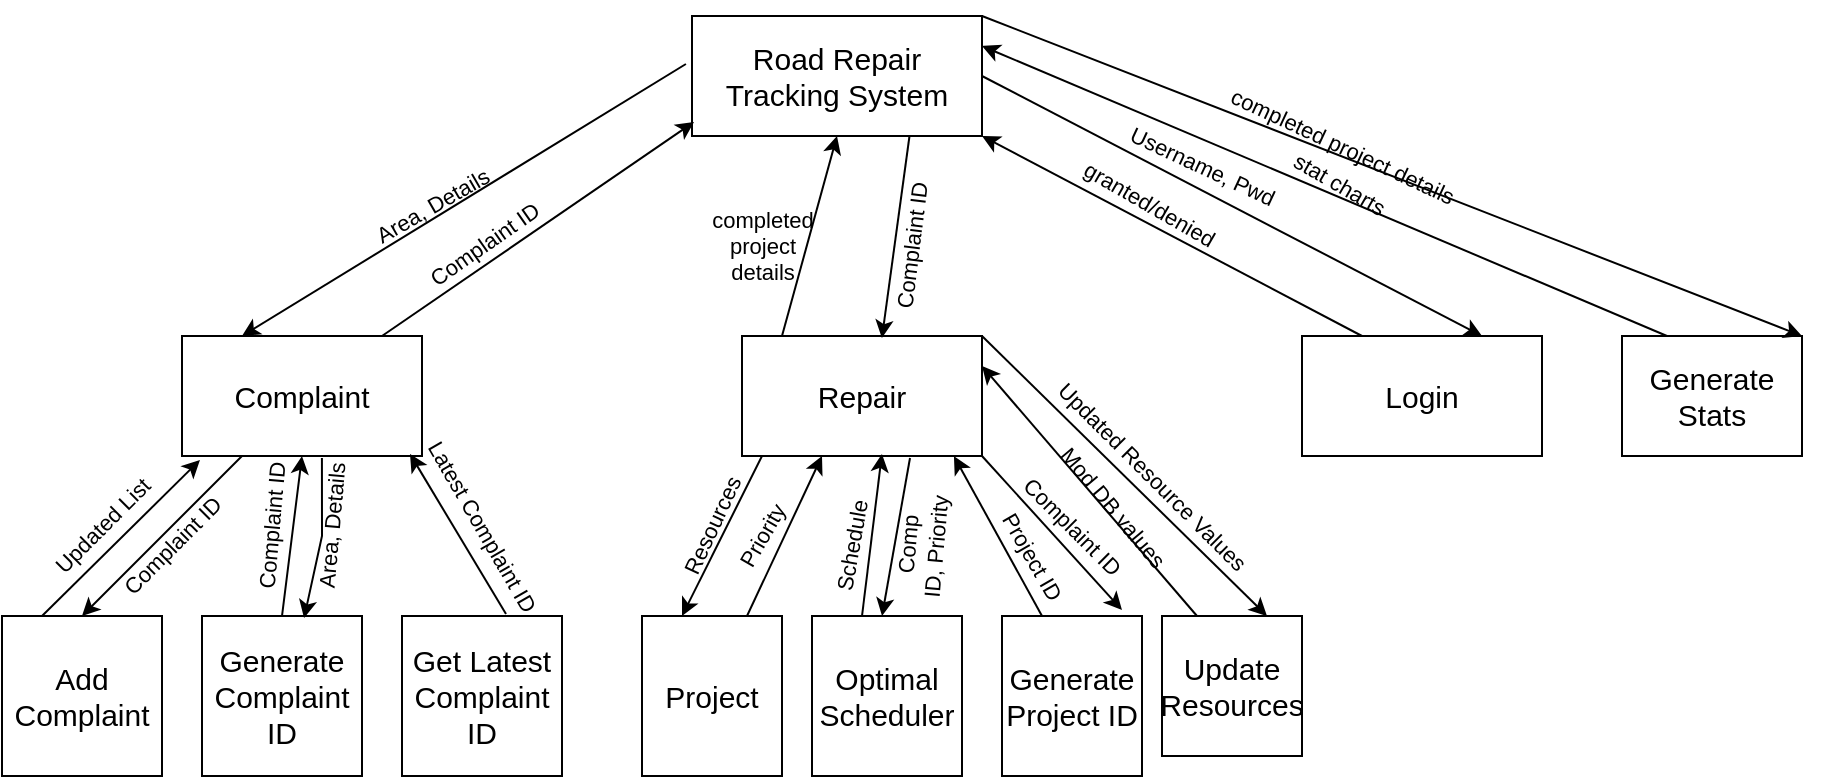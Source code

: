 <mxfile version="20.8.13" type="github">
  <diagram name="Page-1" id="R6mimwNBXcnvcJN3qarm">
    <mxGraphModel dx="1360" dy="1895" grid="1" gridSize="10" guides="1" tooltips="1" connect="1" arrows="1" fold="1" page="1" pageScale="1" pageWidth="850" pageHeight="1100" math="0" shadow="0">
      <root>
        <mxCell id="0" />
        <mxCell id="1" parent="0" />
        <object label="&lt;font style=&quot;font-size: 15px;&quot;&gt;Road Repair Tracking System&lt;/font&gt;" id="44IZnCSOye2J6gwwxO6d-1">
          <mxCell style="rounded=0;whiteSpace=wrap;html=1;labelBorderColor=none;labelBackgroundColor=none;" vertex="1" parent="1">
            <mxGeometry x="365" width="145" height="60" as="geometry" />
          </mxCell>
        </object>
        <mxCell id="44IZnCSOye2J6gwwxO6d-2" value="Complaint" style="rounded=0;whiteSpace=wrap;html=1;labelBackgroundColor=none;labelBorderColor=none;fontSize=15;" vertex="1" parent="1">
          <mxGeometry x="110" y="160" width="120" height="60" as="geometry" />
        </mxCell>
        <mxCell id="44IZnCSOye2J6gwwxO6d-3" value="Repair" style="rounded=0;whiteSpace=wrap;html=1;labelBackgroundColor=none;labelBorderColor=none;fontSize=15;" vertex="1" parent="1">
          <mxGeometry x="390" y="160" width="120" height="60" as="geometry" />
        </mxCell>
        <mxCell id="44IZnCSOye2J6gwwxO6d-4" value="Generate Stats" style="rounded=0;whiteSpace=wrap;html=1;labelBackgroundColor=none;labelBorderColor=none;fontSize=15;" vertex="1" parent="1">
          <mxGeometry x="830" y="160" width="90" height="60" as="geometry" />
        </mxCell>
        <mxCell id="44IZnCSOye2J6gwwxO6d-5" value="Add Complaint" style="rounded=0;whiteSpace=wrap;html=1;labelBackgroundColor=none;labelBorderColor=none;fontSize=15;" vertex="1" parent="1">
          <mxGeometry x="20" y="300" width="80" height="80" as="geometry" />
        </mxCell>
        <mxCell id="44IZnCSOye2J6gwwxO6d-6" value="Generate Complaint ID" style="rounded=0;whiteSpace=wrap;html=1;labelBackgroundColor=none;labelBorderColor=none;fontSize=15;" vertex="1" parent="1">
          <mxGeometry x="120" y="300" width="80" height="80" as="geometry" />
        </mxCell>
        <mxCell id="44IZnCSOye2J6gwwxO6d-7" value="Get Latest Complaint ID" style="rounded=0;whiteSpace=wrap;html=1;labelBackgroundColor=none;labelBorderColor=none;fontSize=15;" vertex="1" parent="1">
          <mxGeometry x="220" y="300" width="80" height="80" as="geometry" />
        </mxCell>
        <mxCell id="44IZnCSOye2J6gwwxO6d-8" value="Project" style="rounded=0;whiteSpace=wrap;html=1;labelBackgroundColor=none;labelBorderColor=none;fontSize=15;" vertex="1" parent="1">
          <mxGeometry x="340" y="300" width="70" height="80" as="geometry" />
        </mxCell>
        <mxCell id="44IZnCSOye2J6gwwxO6d-9" value="Optimal Scheduler" style="rounded=0;whiteSpace=wrap;html=1;labelBackgroundColor=none;labelBorderColor=none;fontSize=15;" vertex="1" parent="1">
          <mxGeometry x="425" y="300" width="75" height="80" as="geometry" />
        </mxCell>
        <mxCell id="44IZnCSOye2J6gwwxO6d-10" value="Generate Project ID" style="rounded=0;whiteSpace=wrap;html=1;labelBackgroundColor=none;labelBorderColor=none;fontSize=15;" vertex="1" parent="1">
          <mxGeometry x="520" y="300" width="70" height="80" as="geometry" />
        </mxCell>
        <mxCell id="44IZnCSOye2J6gwwxO6d-11" value="" style="endArrow=classic;html=1;rounded=0;fontSize=15;exitX=0.25;exitY=0;exitDx=0;exitDy=0;entryX=0.075;entryY=1.033;entryDx=0;entryDy=0;entryPerimeter=0;" edge="1" parent="1" source="44IZnCSOye2J6gwwxO6d-5" target="44IZnCSOye2J6gwwxO6d-2">
          <mxGeometry width="50" height="50" relative="1" as="geometry">
            <mxPoint x="50" y="280" as="sourcePoint" />
            <mxPoint x="120" y="240" as="targetPoint" />
          </mxGeometry>
        </mxCell>
        <mxCell id="44IZnCSOye2J6gwwxO6d-12" value="" style="endArrow=classic;html=1;rounded=0;fontSize=15;entryX=0.5;entryY=0;entryDx=0;entryDy=0;" edge="1" parent="1" target="44IZnCSOye2J6gwwxO6d-5">
          <mxGeometry width="50" height="50" relative="1" as="geometry">
            <mxPoint x="140" y="220" as="sourcePoint" />
            <mxPoint x="90" y="270" as="targetPoint" />
          </mxGeometry>
        </mxCell>
        <mxCell id="44IZnCSOye2J6gwwxO6d-13" value="Area, Details" style="text;html=1;align=center;verticalAlign=middle;resizable=0;points=[];autosize=1;strokeColor=none;fillColor=none;fontSize=11;rotation=-85;" vertex="1" parent="1">
          <mxGeometry x="140" y="240" width="90" height="30" as="geometry" />
        </mxCell>
        <mxCell id="44IZnCSOye2J6gwwxO6d-18" value="Complaint ID" style="text;html=1;align=center;verticalAlign=middle;resizable=0;points=[];autosize=1;strokeColor=none;fillColor=none;fontSize=11;rotation=-85;" vertex="1" parent="1">
          <mxGeometry x="110" y="240" width="90" height="30" as="geometry" />
        </mxCell>
        <mxCell id="44IZnCSOye2J6gwwxO6d-19" value="" style="endArrow=classic;html=1;rounded=0;fontSize=11;exitX=0.5;exitY=0;exitDx=0;exitDy=0;" edge="1" parent="1" source="44IZnCSOye2J6gwwxO6d-6">
          <mxGeometry width="50" height="50" relative="1" as="geometry">
            <mxPoint x="400" y="350" as="sourcePoint" />
            <mxPoint x="170" y="220" as="targetPoint" />
          </mxGeometry>
        </mxCell>
        <mxCell id="44IZnCSOye2J6gwwxO6d-20" value="" style="endArrow=classic;html=1;rounded=0;fontSize=11;entryX=0.638;entryY=0.013;entryDx=0;entryDy=0;exitX=0.583;exitY=1.017;exitDx=0;exitDy=0;exitPerimeter=0;entryPerimeter=0;" edge="1" parent="1" source="44IZnCSOye2J6gwwxO6d-2" target="44IZnCSOye2J6gwwxO6d-6">
          <mxGeometry width="50" height="50" relative="1" as="geometry">
            <mxPoint x="190" y="230" as="sourcePoint" />
            <mxPoint x="160" y="290" as="targetPoint" />
            <Array as="points">
              <mxPoint x="180" y="260" />
            </Array>
          </mxGeometry>
        </mxCell>
        <mxCell id="44IZnCSOye2J6gwwxO6d-22" value="Complaint ID" style="text;html=1;align=center;verticalAlign=middle;resizable=0;points=[];autosize=1;strokeColor=none;fillColor=none;fontSize=11;rotation=-45;" vertex="1" parent="1">
          <mxGeometry x="60" y="250" width="90" height="30" as="geometry" />
        </mxCell>
        <mxCell id="44IZnCSOye2J6gwwxO6d-23" value="" style="endArrow=classic;html=1;rounded=0;fontSize=11;entryX=0.95;entryY=0.983;entryDx=0;entryDy=0;entryPerimeter=0;exitX=0.65;exitY=-0.012;exitDx=0;exitDy=0;exitPerimeter=0;" edge="1" parent="1" source="44IZnCSOye2J6gwwxO6d-7" target="44IZnCSOye2J6gwwxO6d-2">
          <mxGeometry width="50" height="50" relative="1" as="geometry">
            <mxPoint x="400" y="350" as="sourcePoint" />
            <mxPoint x="350" y="280" as="targetPoint" />
          </mxGeometry>
        </mxCell>
        <mxCell id="44IZnCSOye2J6gwwxO6d-24" value="Latest Complaint ID" style="text;html=1;align=center;verticalAlign=middle;resizable=0;points=[];autosize=1;strokeColor=none;fillColor=none;fontSize=11;rotation=60;" vertex="1" parent="1">
          <mxGeometry x="200" y="240" width="120" height="30" as="geometry" />
        </mxCell>
        <mxCell id="44IZnCSOye2J6gwwxO6d-25" value="Updated List" style="text;html=1;align=center;verticalAlign=middle;resizable=0;points=[];autosize=1;strokeColor=none;fillColor=none;fontSize=11;rotation=-45;" vertex="1" parent="1">
          <mxGeometry x="30" y="240" width="80" height="30" as="geometry" />
        </mxCell>
        <mxCell id="44IZnCSOye2J6gwwxO6d-29" value="" style="endArrow=classic;html=1;rounded=0;fontSize=15;exitX=0.75;exitY=0;exitDx=0;exitDy=0;" edge="1" parent="1" source="44IZnCSOye2J6gwwxO6d-8">
          <mxGeometry width="50" height="50" relative="1" as="geometry">
            <mxPoint x="360" y="270" as="sourcePoint" />
            <mxPoint x="430" y="220" as="targetPoint" />
          </mxGeometry>
        </mxCell>
        <mxCell id="44IZnCSOye2J6gwwxO6d-30" value="" style="endArrow=classic;html=1;rounded=0;fontSize=15;entryX=0.583;entryY=0.983;entryDx=0;entryDy=0;entryPerimeter=0;" edge="1" parent="1" target="44IZnCSOye2J6gwwxO6d-3">
          <mxGeometry width="50" height="50" relative="1" as="geometry">
            <mxPoint x="450" y="300" as="sourcePoint" />
            <mxPoint x="500" y="250" as="targetPoint" />
          </mxGeometry>
        </mxCell>
        <mxCell id="44IZnCSOye2J6gwwxO6d-31" value="" style="endArrow=classic;html=1;rounded=0;fontSize=15;entryX=0.7;entryY=1.017;entryDx=0;entryDy=0;entryPerimeter=0;exitX=0.7;exitY=1.017;exitDx=0;exitDy=0;exitPerimeter=0;" edge="1" parent="1" source="44IZnCSOye2J6gwwxO6d-3">
          <mxGeometry width="50" height="50" relative="1" as="geometry">
            <mxPoint x="510" y="250" as="sourcePoint" />
            <mxPoint x="460" y="300" as="targetPoint" />
          </mxGeometry>
        </mxCell>
        <mxCell id="44IZnCSOye2J6gwwxO6d-32" value="Schedule" style="text;html=1;align=center;verticalAlign=middle;resizable=0;points=[];autosize=1;strokeColor=none;fillColor=none;fontSize=11;rotation=-80;" vertex="1" parent="1">
          <mxGeometry x="410" y="250" width="70" height="30" as="geometry" />
        </mxCell>
        <mxCell id="44IZnCSOye2J6gwwxO6d-33" value="&lt;div&gt;Comp&lt;/div&gt;&lt;div&gt;ID, Priority&lt;/div&gt;" style="text;html=1;align=center;verticalAlign=middle;resizable=0;points=[];autosize=1;strokeColor=none;fillColor=none;fontSize=11;rotation=-85;" vertex="1" parent="1">
          <mxGeometry x="440" y="245" width="80" height="40" as="geometry" />
        </mxCell>
        <mxCell id="44IZnCSOye2J6gwwxO6d-34" value="" style="endArrow=classic;html=1;rounded=0;fontSize=11;entryX=0.883;entryY=1;entryDx=0;entryDy=0;entryPerimeter=0;" edge="1" parent="1" target="44IZnCSOye2J6gwwxO6d-3">
          <mxGeometry width="50" height="50" relative="1" as="geometry">
            <mxPoint x="540" y="300" as="sourcePoint" />
            <mxPoint x="590" y="250" as="targetPoint" />
          </mxGeometry>
        </mxCell>
        <mxCell id="44IZnCSOye2J6gwwxO6d-35" value="" style="endArrow=classic;html=1;rounded=0;fontSize=11;entryX=0.857;entryY=-0.037;entryDx=0;entryDy=0;exitX=1;exitY=1;exitDx=0;exitDy=0;entryPerimeter=0;" edge="1" parent="1" source="44IZnCSOye2J6gwwxO6d-3" target="44IZnCSOye2J6gwwxO6d-10">
          <mxGeometry width="50" height="50" relative="1" as="geometry">
            <mxPoint x="550" y="230" as="sourcePoint" />
            <mxPoint x="570" y="290" as="targetPoint" />
          </mxGeometry>
        </mxCell>
        <mxCell id="44IZnCSOye2J6gwwxO6d-36" value="&lt;div&gt;Complaint ID&lt;/div&gt;&lt;div&gt;&lt;br&gt;&lt;/div&gt;" style="text;html=1;align=center;verticalAlign=middle;resizable=0;points=[];autosize=1;strokeColor=none;fillColor=none;fontSize=11;rotation=45;" vertex="1" parent="1">
          <mxGeometry x="505" y="240" width="90" height="40" as="geometry" />
        </mxCell>
        <mxCell id="44IZnCSOye2J6gwwxO6d-38" value="Project ID" style="text;html=1;align=center;verticalAlign=middle;resizable=0;points=[];autosize=1;strokeColor=none;fillColor=none;fontSize=11;rotation=60;" vertex="1" parent="1">
          <mxGeometry x="500" y="255" width="70" height="30" as="geometry" />
        </mxCell>
        <mxCell id="44IZnCSOye2J6gwwxO6d-39" value="&lt;font style=&quot;font-size: 15px;&quot;&gt;Login&lt;/font&gt;" style="rounded=0;whiteSpace=wrap;html=1;labelBackgroundColor=none;labelBorderColor=none;fontSize=11;" vertex="1" parent="1">
          <mxGeometry x="670" y="160" width="120" height="60" as="geometry" />
        </mxCell>
        <mxCell id="44IZnCSOye2J6gwwxO6d-40" value="" style="endArrow=classic;html=1;rounded=0;fontSize=15;exitX=0.25;exitY=0;exitDx=0;exitDy=0;" edge="1" parent="1">
          <mxGeometry width="50" height="50" relative="1" as="geometry">
            <mxPoint x="400" y="220" as="sourcePoint" />
            <mxPoint x="360" y="300" as="targetPoint" />
          </mxGeometry>
        </mxCell>
        <mxCell id="44IZnCSOye2J6gwwxO6d-44" value="" style="endArrow=classic;html=1;rounded=0;fontSize=15;exitX=0.25;exitY=0;exitDx=0;exitDy=0;entryX=1;entryY=0.25;entryDx=0;entryDy=0;" edge="1" parent="1" source="44IZnCSOye2J6gwwxO6d-77" target="44IZnCSOye2J6gwwxO6d-3">
          <mxGeometry width="50" height="50" relative="1" as="geometry">
            <mxPoint x="357.5" y="515" as="sourcePoint" />
            <mxPoint x="520" y="180" as="targetPoint" />
          </mxGeometry>
        </mxCell>
        <mxCell id="44IZnCSOye2J6gwwxO6d-45" value="" style="endArrow=classic;html=1;rounded=0;fontSize=15;exitX=1;exitY=0;exitDx=0;exitDy=0;entryX=0.75;entryY=0;entryDx=0;entryDy=0;" edge="1" parent="1" source="44IZnCSOye2J6gwwxO6d-3" target="44IZnCSOye2J6gwwxO6d-77">
          <mxGeometry width="50" height="50" relative="1" as="geometry">
            <mxPoint x="500" y="330" as="sourcePoint" />
            <mxPoint x="375" y="515" as="targetPoint" />
          </mxGeometry>
        </mxCell>
        <mxCell id="44IZnCSOye2J6gwwxO6d-46" value="Updated Resource Values" style="text;html=1;align=center;verticalAlign=middle;resizable=1;points=[];autosize=1;strokeColor=none;fillColor=none;fontSize=11;rotation=45;movable=1;rotatable=1;deletable=1;editable=1;connectable=1;" vertex="1" parent="1">
          <mxGeometry x="520" y="215" width="150" height="30" as="geometry" />
        </mxCell>
        <mxCell id="44IZnCSOye2J6gwwxO6d-47" value="&lt;div&gt;Mod DB values&lt;/div&gt;&lt;div&gt;&lt;br&gt;&lt;/div&gt;" style="text;html=1;align=center;verticalAlign=middle;resizable=0;points=[];autosize=1;strokeColor=none;fillColor=none;fontSize=11;rotation=50;" vertex="1" parent="1">
          <mxGeometry x="520" y="230" width="100" height="40" as="geometry" />
        </mxCell>
        <mxCell id="44IZnCSOye2J6gwwxO6d-48" value="Resources" style="text;html=1;align=center;verticalAlign=middle;resizable=0;points=[];autosize=1;strokeColor=none;fillColor=none;fontSize=11;rotation=-65;" vertex="1" parent="1">
          <mxGeometry x="335" y="240" width="80" height="30" as="geometry" />
        </mxCell>
        <mxCell id="44IZnCSOye2J6gwwxO6d-50" value="Priority" style="text;html=1;align=center;verticalAlign=middle;resizable=0;points=[];autosize=1;strokeColor=none;fillColor=none;fontSize=11;rotation=-60;" vertex="1" parent="1">
          <mxGeometry x="370" y="245" width="60" height="30" as="geometry" />
        </mxCell>
        <mxCell id="44IZnCSOye2J6gwwxO6d-53" value="" style="endArrow=classic;html=1;rounded=0;fontSize=11;entryX=0.007;entryY=0.883;entryDx=0;entryDy=0;entryPerimeter=0;" edge="1" parent="1" target="44IZnCSOye2J6gwwxO6d-1">
          <mxGeometry width="50" height="50" relative="1" as="geometry">
            <mxPoint x="210" y="160" as="sourcePoint" />
            <mxPoint x="260" y="110" as="targetPoint" />
          </mxGeometry>
        </mxCell>
        <mxCell id="44IZnCSOye2J6gwwxO6d-54" value="" style="endArrow=classic;html=1;rounded=0;fontSize=11;entryX=0.25;entryY=0;entryDx=0;entryDy=0;exitX=-0.021;exitY=0.4;exitDx=0;exitDy=0;exitPerimeter=0;" edge="1" parent="1" source="44IZnCSOye2J6gwwxO6d-1" target="44IZnCSOye2J6gwwxO6d-2">
          <mxGeometry width="50" height="50" relative="1" as="geometry">
            <mxPoint x="320" y="80" as="sourcePoint" />
            <mxPoint x="270" y="130" as="targetPoint" />
          </mxGeometry>
        </mxCell>
        <mxCell id="44IZnCSOye2J6gwwxO6d-55" value="" style="endArrow=classic;html=1;rounded=0;fontSize=11;entryX=0.5;entryY=1;entryDx=0;entryDy=0;" edge="1" parent="1" target="44IZnCSOye2J6gwwxO6d-1">
          <mxGeometry width="50" height="50" relative="1" as="geometry">
            <mxPoint x="410" y="160" as="sourcePoint" />
            <mxPoint x="440" y="120" as="targetPoint" />
          </mxGeometry>
        </mxCell>
        <mxCell id="44IZnCSOye2J6gwwxO6d-56" value="" style="endArrow=classic;html=1;rounded=0;fontSize=11;exitX=0.75;exitY=1;exitDx=0;exitDy=0;entryX=0.583;entryY=0.017;entryDx=0;entryDy=0;entryPerimeter=0;" edge="1" parent="1" source="44IZnCSOye2J6gwwxO6d-1" target="44IZnCSOye2J6gwwxO6d-3">
          <mxGeometry width="50" height="50" relative="1" as="geometry">
            <mxPoint x="470" y="80" as="sourcePoint" />
            <mxPoint x="420" y="130" as="targetPoint" />
          </mxGeometry>
        </mxCell>
        <mxCell id="44IZnCSOye2J6gwwxO6d-57" value="" style="endArrow=classic;html=1;rounded=0;fontSize=11;entryX=0.75;entryY=0;entryDx=0;entryDy=0;exitX=1;exitY=0.5;exitDx=0;exitDy=0;" edge="1" parent="1" source="44IZnCSOye2J6gwwxO6d-1" target="44IZnCSOye2J6gwwxO6d-39">
          <mxGeometry width="50" height="50" relative="1" as="geometry">
            <mxPoint x="500" y="40" as="sourcePoint" />
            <mxPoint x="550" y="-10" as="targetPoint" />
          </mxGeometry>
        </mxCell>
        <mxCell id="44IZnCSOye2J6gwwxO6d-58" value="" style="endArrow=classic;html=1;rounded=0;fontSize=11;exitX=0.25;exitY=0;exitDx=0;exitDy=0;" edge="1" parent="1" source="44IZnCSOye2J6gwwxO6d-39">
          <mxGeometry width="50" height="50" relative="1" as="geometry">
            <mxPoint x="460" y="110" as="sourcePoint" />
            <mxPoint x="510" y="60" as="targetPoint" />
          </mxGeometry>
        </mxCell>
        <mxCell id="44IZnCSOye2J6gwwxO6d-59" value="" style="endArrow=classic;html=1;rounded=0;fontSize=11;entryX=1;entryY=0;entryDx=0;entryDy=0;exitX=1;exitY=0;exitDx=0;exitDy=0;" edge="1" parent="1" source="44IZnCSOye2J6gwwxO6d-1" target="44IZnCSOye2J6gwwxO6d-4">
          <mxGeometry width="50" height="50" relative="1" as="geometry">
            <mxPoint x="510" y="20" as="sourcePoint" />
            <mxPoint x="560" y="-30" as="targetPoint" />
          </mxGeometry>
        </mxCell>
        <mxCell id="44IZnCSOye2J6gwwxO6d-60" value="" style="endArrow=classic;html=1;rounded=0;fontSize=11;entryX=1;entryY=0.25;entryDx=0;entryDy=0;exitX=0.25;exitY=0;exitDx=0;exitDy=0;" edge="1" parent="1" source="44IZnCSOye2J6gwwxO6d-4" target="44IZnCSOye2J6gwwxO6d-1">
          <mxGeometry width="50" height="50" relative="1" as="geometry">
            <mxPoint x="790" y="160" as="sourcePoint" />
            <mxPoint x="800" y="110" as="targetPoint" />
          </mxGeometry>
        </mxCell>
        <mxCell id="44IZnCSOye2J6gwwxO6d-62" value="Username, Pwd" style="text;html=1;align=center;verticalAlign=middle;resizable=0;points=[];autosize=1;strokeColor=none;fillColor=none;fontSize=11;rotation=25;" vertex="1" parent="1">
          <mxGeometry x="570" y="60" width="100" height="30" as="geometry" />
        </mxCell>
        <mxCell id="44IZnCSOye2J6gwwxO6d-67" value="&lt;div&gt;granted/denied&lt;/div&gt;&lt;div&gt;&lt;br&gt;&lt;/div&gt;" style="text;html=1;align=center;verticalAlign=middle;resizable=0;points=[];autosize=1;strokeColor=none;fillColor=none;fontSize=11;rotation=30;" vertex="1" parent="1">
          <mxGeometry x="540" y="80" width="100" height="40" as="geometry" />
        </mxCell>
        <mxCell id="44IZnCSOye2J6gwwxO6d-68" value="Area, Details" style="text;html=1;align=center;verticalAlign=middle;resizable=0;points=[];autosize=1;strokeColor=none;fillColor=none;fontSize=11;rotation=-30;" vertex="1" parent="1">
          <mxGeometry x="190" y="80" width="90" height="30" as="geometry" />
        </mxCell>
        <mxCell id="44IZnCSOye2J6gwwxO6d-69" value="&lt;div&gt;Complaint ID&lt;/div&gt;&lt;div&gt;&lt;br&gt;&lt;/div&gt;" style="text;html=1;align=center;verticalAlign=middle;resizable=0;points=[];autosize=1;strokeColor=none;fillColor=none;fontSize=11;rotation=-35;" vertex="1" parent="1">
          <mxGeometry x="220" y="100" width="90" height="40" as="geometry" />
        </mxCell>
        <mxCell id="44IZnCSOye2J6gwwxO6d-70" value="completed project details" style="text;html=1;align=center;verticalAlign=middle;resizable=0;points=[];autosize=1;strokeColor=none;fillColor=none;fontSize=11;rotation=25;" vertex="1" parent="1">
          <mxGeometry x="620" y="50" width="140" height="30" as="geometry" />
        </mxCell>
        <mxCell id="44IZnCSOye2J6gwwxO6d-71" value="&lt;div&gt;stat charts&lt;/div&gt;&lt;div&gt;&lt;br&gt;&lt;/div&gt;" style="text;html=1;align=center;verticalAlign=middle;resizable=0;points=[];autosize=1;strokeColor=none;fillColor=none;fontSize=11;rotation=30;" vertex="1" parent="1">
          <mxGeometry x="650" y="70" width="70" height="40" as="geometry" />
        </mxCell>
        <mxCell id="44IZnCSOye2J6gwwxO6d-73" value="Complaint ID" style="text;html=1;align=center;verticalAlign=middle;resizable=0;points=[];autosize=1;strokeColor=none;fillColor=none;fontSize=11;rotation=-83;" vertex="1" parent="1">
          <mxGeometry x="430" y="100" width="90" height="30" as="geometry" />
        </mxCell>
        <mxCell id="44IZnCSOye2J6gwwxO6d-74" value="&lt;div&gt;completed &lt;br&gt;&lt;/div&gt;&lt;div&gt;project&lt;/div&gt;&lt;div&gt;details&lt;br&gt;&lt;/div&gt;" style="text;html=1;align=center;verticalAlign=middle;resizable=0;points=[];autosize=1;strokeColor=none;fillColor=none;fontSize=11;" vertex="1" parent="1">
          <mxGeometry x="365" y="90" width="70" height="50" as="geometry" />
        </mxCell>
        <mxCell id="44IZnCSOye2J6gwwxO6d-77" value="Update Resources" style="whiteSpace=wrap;html=1;aspect=fixed;labelBackgroundColor=none;labelBorderColor=none;fontSize=15;" vertex="1" parent="1">
          <mxGeometry x="600" y="300" width="70" height="70" as="geometry" />
        </mxCell>
      </root>
    </mxGraphModel>
  </diagram>
</mxfile>
